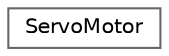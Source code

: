 digraph "Graphical Class Hierarchy"
{
 // LATEX_PDF_SIZE
  bgcolor="transparent";
  edge [fontname=Helvetica,fontsize=10,labelfontname=Helvetica,labelfontsize=10];
  node [fontname=Helvetica,fontsize=10,shape=box,height=0.2,width=0.4];
  rankdir="LR";
  Node0 [label="ServoMotor",height=0.2,width=0.4,color="grey40", fillcolor="white", style="filled",URL="$class_servo_motor.html",tooltip=" "];
}

